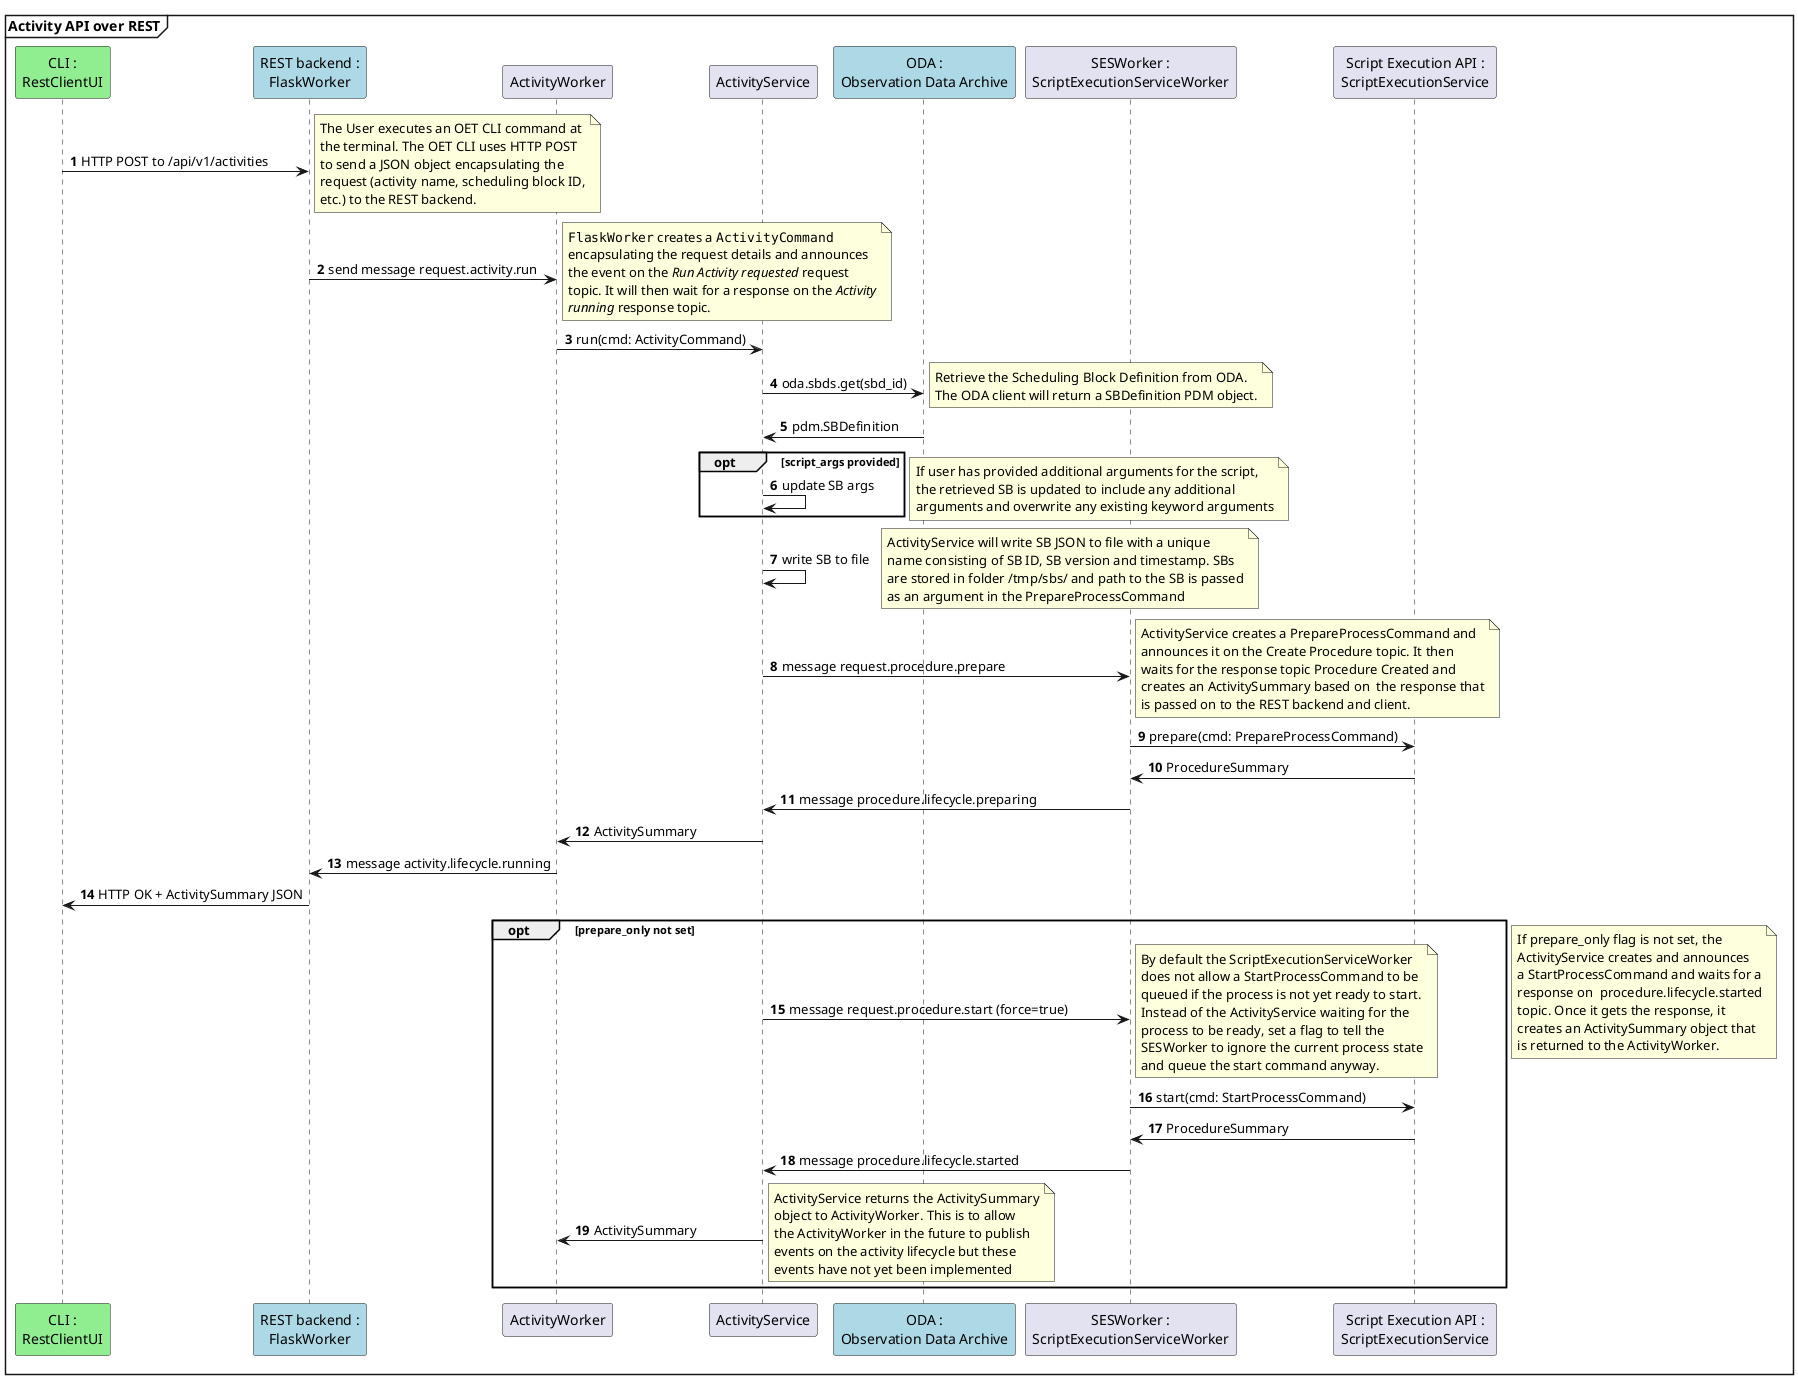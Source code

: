 @startuml
'https://plantuml.com/sequence-diagram


mainframe **Activity API over REST**

autonumber

participant cli as "CLI :\nRestClientUI" #lightgreen
participant FlaskWorker as "REST backend :\nFlaskWorker" #lightblue
participant ActivityWorker
participant ActivityService
participant ODA as "ODA :\nObservation Data Archive" #lightblue
participant ScriptExecutionServiceWorker as "SESWorker :\nScriptExecutionServiceWorker"
participant ScriptExecutionService as "Script Execution API :\nScriptExecutionService"

cli -> FlaskWorker: HTTP POST to /api/v1/activities
note right
The User executes an OET CLI command at
the terminal. The OET CLI uses HTTP POST
to send a JSON object encapsulating the
request (activity name, scheduling block ID,
etc.) to the REST backend.
end note

FlaskWorker -> ActivityWorker: send message request.activity.run
note right
""FlaskWorker"" creates a ""ActivityCommand""
encapsulating the request details and announces
the event on the //Run Activity requested// request
topic. It will then wait for a response on the //Activity//
//running// response topic.
end note

ActivityWorker -> ActivityService: run(cmd: ActivityCommand)

ActivityService -> ODA: oda.sbds.get(sbd_id)
note right
Retrieve the Scheduling Block Definition from ODA.
The ODA client will return a SBDefinition PDM object.
end note
ODA -> ActivityService: pdm.SBDefinition

opt script_args provided
ActivityService -> ActivityService: update SB args
end
note right
If user has provided additional arguments for the script,
the retrieved SB is updated to include any additional
arguments and overwrite any existing keyword arguments
end note

ActivityService -> ActivityService: write SB to file
note right
ActivityService will write SB JSON to file with a unique
name consisting of SB ID, SB version and timestamp. SBs
are stored in folder /tmp/sbs/ and path to the SB is passed
as an argument in the PrepareProcessCommand
end note


ActivityService -> ScriptExecutionServiceWorker: message request.procedure.prepare

note right
ActivityService creates a PrepareProcessCommand and
announces it on the Create Procedure topic. It then
waits for the response topic Procedure Created and
creates an ActivitySummary based on  the response that
is passed on to the REST backend and client.
end note

ScriptExecutionServiceWorker -> ScriptExecutionService: prepare(cmd: PrepareProcessCommand)

ScriptExecutionService -> ScriptExecutionServiceWorker: ProcedureSummary

ScriptExecutionServiceWorker -> ActivityService: message procedure.lifecycle.preparing

ActivityService -> ActivityWorker: ActivitySummary

ActivityWorker -> FlaskWorker: message activity.lifecycle.running

cli <- FlaskWorker: HTTP OK + ActivitySummary JSON

opt prepare_only not set
ActivityService -> ScriptExecutionServiceWorker: message request.procedure.start (force=true)
note right
By default the ScriptExecutionServiceWorker
does not allow a StartProcessCommand to be
queued if the process is not yet ready to start.
Instead of the ActivityService waiting for the
process to be ready, set a flag to tell the
SESWorker to ignore the current process state
and queue the start command anyway.
end note

ScriptExecutionServiceWorker -> ScriptExecutionService: start(cmd: StartProcessCommand)

ScriptExecutionService -> ScriptExecutionServiceWorker: ProcedureSummary

ScriptExecutionServiceWorker -> ActivityService: message procedure.lifecycle.started

ActivityService -> ActivityWorker: ActivitySummary
note right
ActivityService returns the ActivitySummary
object to ActivityWorker. This is to allow
the ActivityWorker in the future to publish
events on the activity lifecycle but these
events have not yet been implemented
end note

end
note right
If prepare_only flag is not set, the
ActivityService creates and announces
a StartProcessCommand and waits for a
response on  procedure.lifecycle.started
topic. Once it gets the response, it
creates an ActivitySummary object that
is returned to the ActivityWorker.
end note

@enduml
